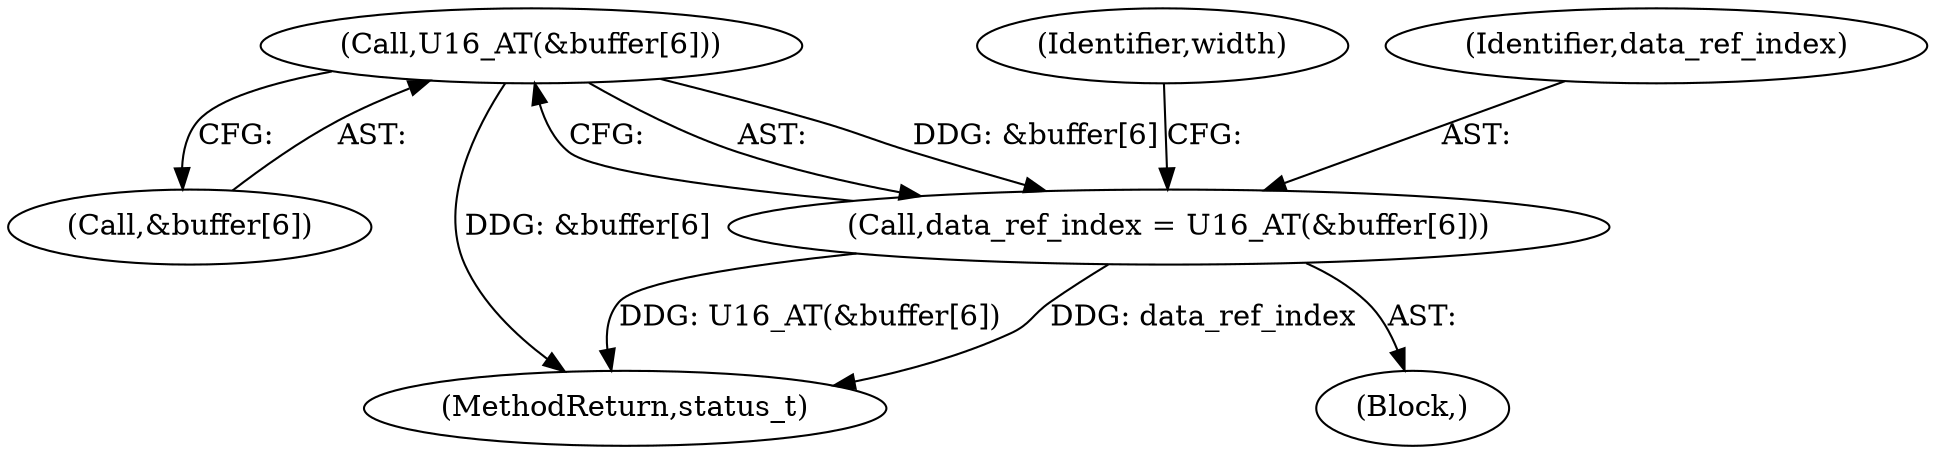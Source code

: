 digraph "0_Android_6fe85f7e15203e48df2cc3e8e1c4bc6ad49dc968@array" {
"1001657" [label="(Call,U16_AT(&buffer[6]))"];
"1001655" [label="(Call,data_ref_index = U16_AT(&buffer[6]))"];
"1001658" [label="(Call,&buffer[6])"];
"1002927" [label="(MethodReturn,status_t)"];
"1001655" [label="(Call,data_ref_index = U16_AT(&buffer[6]))"];
"1001625" [label="(Block,)"];
"1001664" [label="(Identifier,width)"];
"1001656" [label="(Identifier,data_ref_index)"];
"1001657" [label="(Call,U16_AT(&buffer[6]))"];
"1001657" -> "1001655"  [label="AST: "];
"1001657" -> "1001658"  [label="CFG: "];
"1001658" -> "1001657"  [label="AST: "];
"1001655" -> "1001657"  [label="CFG: "];
"1001657" -> "1002927"  [label="DDG: &buffer[6]"];
"1001657" -> "1001655"  [label="DDG: &buffer[6]"];
"1001655" -> "1001625"  [label="AST: "];
"1001656" -> "1001655"  [label="AST: "];
"1001664" -> "1001655"  [label="CFG: "];
"1001655" -> "1002927"  [label="DDG: data_ref_index"];
"1001655" -> "1002927"  [label="DDG: U16_AT(&buffer[6])"];
}
